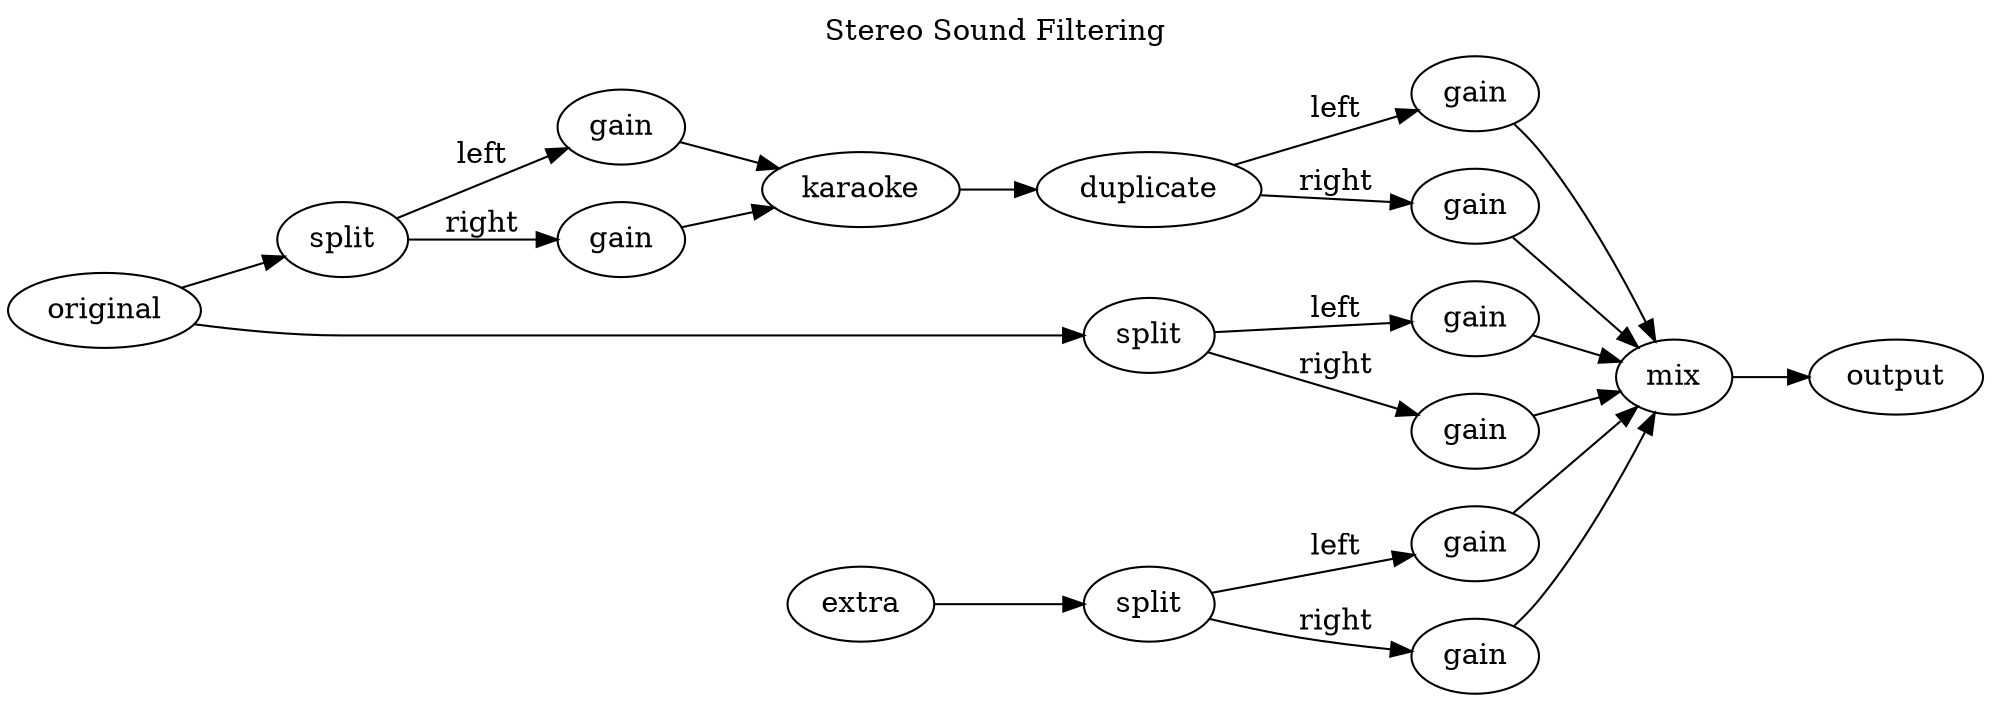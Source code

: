 digraph {
  label = "Stereo Sound Filtering"
  labelloc = "t"
  rankdir = "LR"

  original -> split;

  gain0 [label="gain"];
  gain1 [label="gain"];

  split -> gain0 [label="left"];
  split -> gain1 [label="right"];

  gain0 -> karaoke;
  gain1 -> karaoke;

  gain2 [label="gain"];
  gain3 [label="gain"];

  karaoke -> duplicate;
  duplicate -> gain2 [label="left"];
  duplicate -> gain3 [label="right"];

  gain2 -> mix;
  gain3 -> mix;

  split2 [label="split"];
  original -> split2;

  gain4 [label="gain"];
  gain5 [label="gain"];

  split2 -> gain4 [label="left"];
  split2 -> gain5 [label="right"];

  gain4 -> mix;
  gain5 -> mix;

  split3 [label="split"];
  extra -> split3;

  gain6 [label="gain"];
  gain7 [label="gain"];

  split3 -> gain6 [label="left"];
  split3 -> gain7 [label="right"];

  gain6 -> mix;
  gain7 -> mix;

  mix -> output;
}
